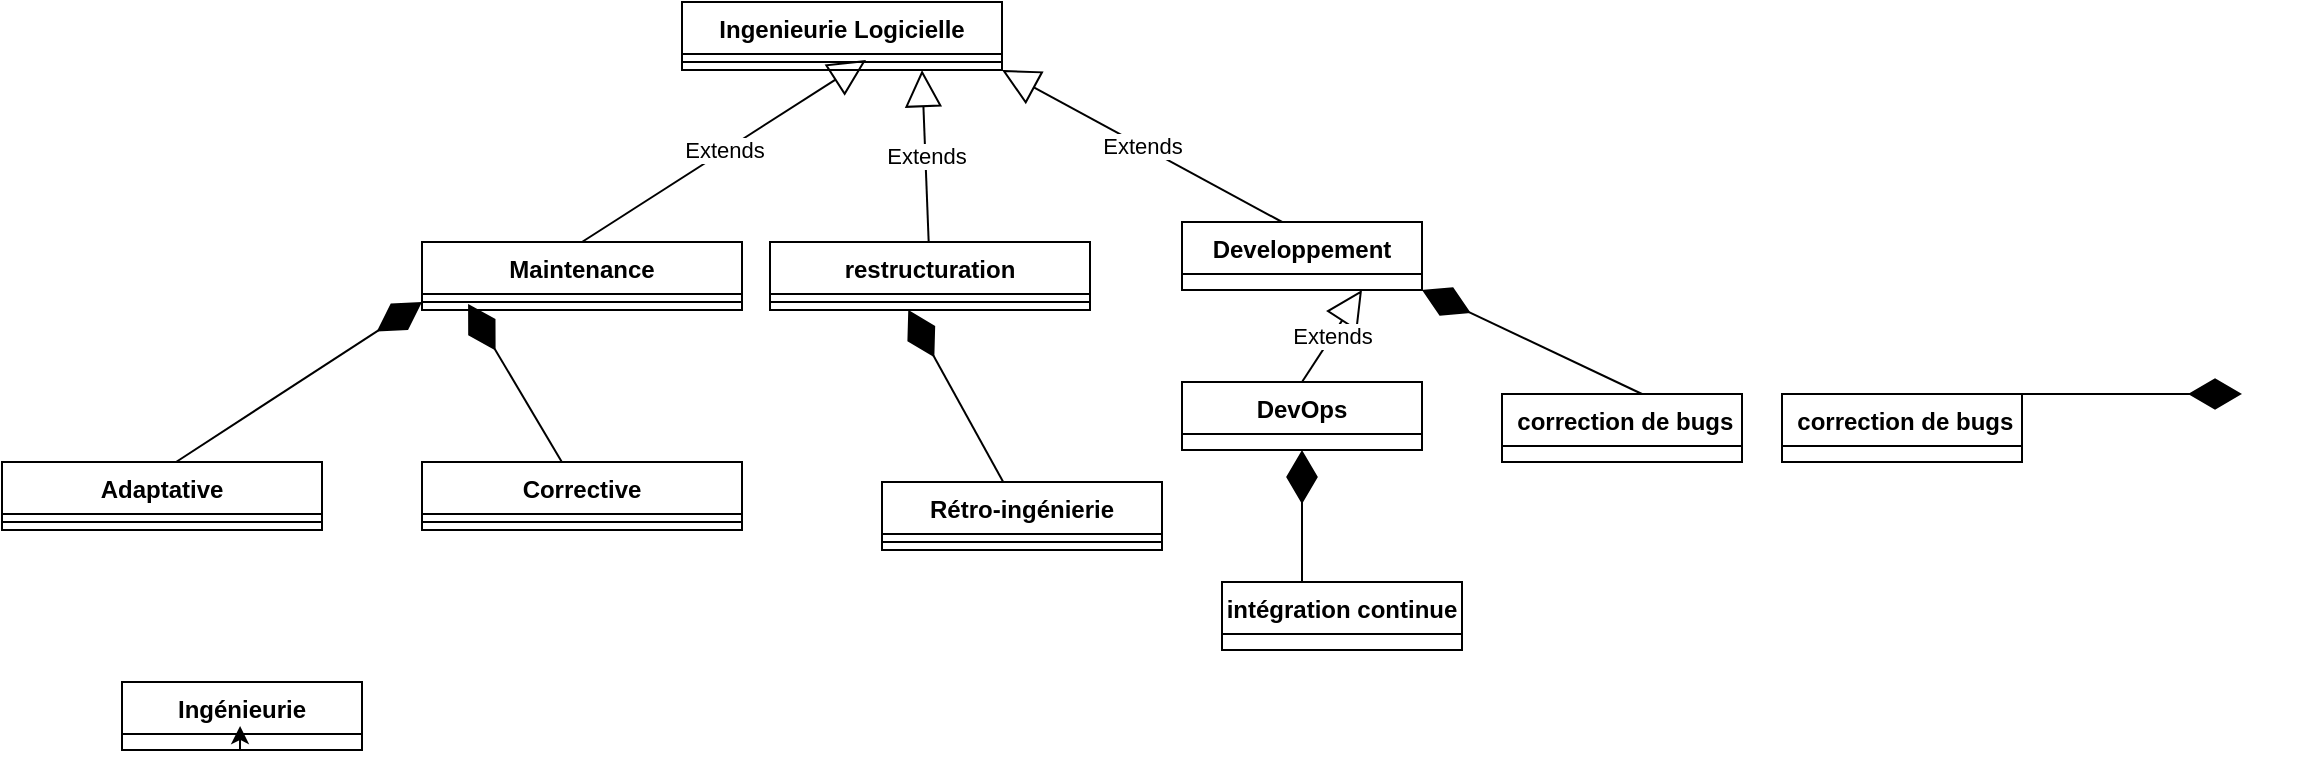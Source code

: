<mxfile version="15.2.5" type="github">
  <diagram id="XG6pwyjif_d58CYrO27e" name="Page-1">
    <mxGraphModel dx="1422" dy="784" grid="1" gridSize="10" guides="1" tooltips="1" connect="1" arrows="1" fold="1" page="1" pageScale="1" pageWidth="827" pageHeight="1169" math="0" shadow="0">
      <root>
        <mxCell id="0" />
        <mxCell id="1" parent="0" />
        <mxCell id="GSTKxr-uU4nIkfFBXmyo-1" value="Ingenieurie Logicielle" style="swimlane;fontStyle=1;align=center;verticalAlign=top;childLayout=stackLayout;horizontal=1;startSize=26;horizontalStack=0;resizeParent=1;resizeParentMax=0;resizeLast=0;collapsible=1;marginBottom=0;" vertex="1" parent="1">
          <mxGeometry x="370" y="60" width="160" height="34" as="geometry" />
        </mxCell>
        <mxCell id="GSTKxr-uU4nIkfFBXmyo-3" value="" style="line;strokeWidth=1;fillColor=none;align=left;verticalAlign=middle;spacingTop=-1;spacingLeft=3;spacingRight=3;rotatable=0;labelPosition=right;points=[];portConstraint=eastwest;" vertex="1" parent="GSTKxr-uU4nIkfFBXmyo-1">
          <mxGeometry y="26" width="160" height="8" as="geometry" />
        </mxCell>
        <mxCell id="GSTKxr-uU4nIkfFBXmyo-5" value="Maintenance" style="swimlane;fontStyle=1;align=center;verticalAlign=top;childLayout=stackLayout;horizontal=1;startSize=26;horizontalStack=0;resizeParent=1;resizeParentMax=0;resizeLast=0;collapsible=1;marginBottom=0;" vertex="1" parent="1">
          <mxGeometry x="240" y="180" width="160" height="34" as="geometry" />
        </mxCell>
        <mxCell id="GSTKxr-uU4nIkfFBXmyo-7" value="" style="line;strokeWidth=1;fillColor=none;align=left;verticalAlign=middle;spacingTop=-1;spacingLeft=3;spacingRight=3;rotatable=0;labelPosition=right;points=[];portConstraint=eastwest;" vertex="1" parent="GSTKxr-uU4nIkfFBXmyo-5">
          <mxGeometry y="26" width="160" height="8" as="geometry" />
        </mxCell>
        <mxCell id="GSTKxr-uU4nIkfFBXmyo-9" value="restructuration" style="swimlane;fontStyle=1;align=center;verticalAlign=top;childLayout=stackLayout;horizontal=1;startSize=26;horizontalStack=0;resizeParent=1;resizeParentMax=0;resizeLast=0;collapsible=1;marginBottom=0;" vertex="1" parent="1">
          <mxGeometry x="414" y="180" width="160" height="34" as="geometry" />
        </mxCell>
        <mxCell id="GSTKxr-uU4nIkfFBXmyo-11" value="" style="line;strokeWidth=1;fillColor=none;align=left;verticalAlign=middle;spacingTop=-1;spacingLeft=3;spacingRight=3;rotatable=0;labelPosition=right;points=[];portConstraint=eastwest;" vertex="1" parent="GSTKxr-uU4nIkfFBXmyo-9">
          <mxGeometry y="26" width="160" height="8" as="geometry" />
        </mxCell>
        <mxCell id="GSTKxr-uU4nIkfFBXmyo-13" value="Adaptative" style="swimlane;fontStyle=1;align=center;verticalAlign=top;childLayout=stackLayout;horizontal=1;startSize=26;horizontalStack=0;resizeParent=1;resizeParentMax=0;resizeLast=0;collapsible=1;marginBottom=0;" vertex="1" parent="1">
          <mxGeometry x="30" y="290" width="160" height="34" as="geometry" />
        </mxCell>
        <mxCell id="GSTKxr-uU4nIkfFBXmyo-15" value="" style="line;strokeWidth=1;fillColor=none;align=left;verticalAlign=middle;spacingTop=-1;spacingLeft=3;spacingRight=3;rotatable=0;labelPosition=right;points=[];portConstraint=eastwest;" vertex="1" parent="GSTKxr-uU4nIkfFBXmyo-13">
          <mxGeometry y="26" width="160" height="8" as="geometry" />
        </mxCell>
        <mxCell id="GSTKxr-uU4nIkfFBXmyo-17" value="Corrective" style="swimlane;fontStyle=1;align=center;verticalAlign=top;childLayout=stackLayout;horizontal=1;startSize=26;horizontalStack=0;resizeParent=1;resizeParentMax=0;resizeLast=0;collapsible=1;marginBottom=0;" vertex="1" parent="1">
          <mxGeometry x="240" y="290" width="160" height="34" as="geometry" />
        </mxCell>
        <mxCell id="GSTKxr-uU4nIkfFBXmyo-18" value="" style="line;strokeWidth=1;fillColor=none;align=left;verticalAlign=middle;spacingTop=-1;spacingLeft=3;spacingRight=3;rotatable=0;labelPosition=right;points=[];portConstraint=eastwest;" vertex="1" parent="GSTKxr-uU4nIkfFBXmyo-17">
          <mxGeometry y="26" width="160" height="8" as="geometry" />
        </mxCell>
        <mxCell id="GSTKxr-uU4nIkfFBXmyo-19" value="Extends" style="endArrow=block;endSize=16;endFill=0;html=1;entryX=0.575;entryY=0.375;entryDx=0;entryDy=0;entryPerimeter=0;exitX=0.5;exitY=0;exitDx=0;exitDy=0;" edge="1" parent="1" source="GSTKxr-uU4nIkfFBXmyo-5" target="GSTKxr-uU4nIkfFBXmyo-3">
          <mxGeometry width="160" relative="1" as="geometry">
            <mxPoint x="330" y="170" as="sourcePoint" />
            <mxPoint x="490" y="170" as="targetPoint" />
          </mxGeometry>
        </mxCell>
        <mxCell id="GSTKxr-uU4nIkfFBXmyo-21" value="Extends" style="endArrow=block;endSize=16;endFill=0;html=1;entryX=0.75;entryY=1;entryDx=0;entryDy=0;" edge="1" parent="1" source="GSTKxr-uU4nIkfFBXmyo-9" target="GSTKxr-uU4nIkfFBXmyo-1">
          <mxGeometry width="160" relative="1" as="geometry">
            <mxPoint x="330" y="190" as="sourcePoint" />
            <mxPoint x="412" y="129" as="targetPoint" />
          </mxGeometry>
        </mxCell>
        <mxCell id="GSTKxr-uU4nIkfFBXmyo-24" value="Rétro-ingénierie" style="swimlane;fontStyle=1;align=center;verticalAlign=top;childLayout=stackLayout;horizontal=1;startSize=26;horizontalStack=0;resizeParent=1;resizeParentMax=0;resizeLast=0;collapsible=1;marginBottom=0;" vertex="1" parent="1">
          <mxGeometry x="470" y="300" width="140" height="34" as="geometry" />
        </mxCell>
        <mxCell id="GSTKxr-uU4nIkfFBXmyo-25" value="" style="line;strokeWidth=1;fillColor=none;align=left;verticalAlign=middle;spacingTop=-1;spacingLeft=3;spacingRight=3;rotatable=0;labelPosition=right;points=[];portConstraint=eastwest;" vertex="1" parent="GSTKxr-uU4nIkfFBXmyo-24">
          <mxGeometry y="26" width="140" height="8" as="geometry" />
        </mxCell>
        <mxCell id="GSTKxr-uU4nIkfFBXmyo-27" value="Ingénieurie" style="swimlane;fontStyle=1;align=center;verticalAlign=top;childLayout=stackLayout;horizontal=1;startSize=26;horizontalStack=0;resizeParent=1;resizeParentMax=0;resizeLast=0;collapsible=1;marginBottom=0;" vertex="1" parent="1">
          <mxGeometry x="90" y="400" width="120" height="34" as="geometry" />
        </mxCell>
        <mxCell id="GSTKxr-uU4nIkfFBXmyo-34" style="edgeStyle=orthogonalEdgeStyle;rounded=0;orthogonalLoop=1;jettySize=auto;html=1;exitX=0.75;exitY=1;exitDx=0;exitDy=0;entryX=0.492;entryY=0.647;entryDx=0;entryDy=0;entryPerimeter=0;" edge="1" parent="1" source="GSTKxr-uU4nIkfFBXmyo-27" target="GSTKxr-uU4nIkfFBXmyo-27">
          <mxGeometry relative="1" as="geometry" />
        </mxCell>
        <mxCell id="GSTKxr-uU4nIkfFBXmyo-36" value="" style="endArrow=diamondThin;endFill=1;endSize=24;html=1;exitX=0.544;exitY=0;exitDx=0;exitDy=0;exitPerimeter=0;" edge="1" parent="1" source="GSTKxr-uU4nIkfFBXmyo-13">
          <mxGeometry width="160" relative="1" as="geometry">
            <mxPoint x="120" y="270" as="sourcePoint" />
            <mxPoint x="240" y="210" as="targetPoint" />
          </mxGeometry>
        </mxCell>
        <mxCell id="GSTKxr-uU4nIkfFBXmyo-37" value="" style="endArrow=diamondThin;endFill=1;endSize=24;html=1;entryX=0.144;entryY=0.625;entryDx=0;entryDy=0;entryPerimeter=0;" edge="1" parent="1" source="GSTKxr-uU4nIkfFBXmyo-17" target="GSTKxr-uU4nIkfFBXmyo-7">
          <mxGeometry width="160" relative="1" as="geometry">
            <mxPoint x="127.04" y="300" as="sourcePoint" />
            <mxPoint x="250" y="220" as="targetPoint" />
          </mxGeometry>
        </mxCell>
        <mxCell id="GSTKxr-uU4nIkfFBXmyo-38" value="Developpement" style="swimlane;fontStyle=1;align=center;verticalAlign=top;childLayout=stackLayout;horizontal=1;startSize=26;horizontalStack=0;resizeParent=1;resizeParentMax=0;resizeLast=0;collapsible=1;marginBottom=0;" vertex="1" parent="1">
          <mxGeometry x="620" y="170" width="120" height="34" as="geometry" />
        </mxCell>
        <mxCell id="GSTKxr-uU4nIkfFBXmyo-39" value="" style="endArrow=diamondThin;endFill=1;endSize=24;html=1;entryX=0.144;entryY=0.625;entryDx=0;entryDy=0;entryPerimeter=0;" edge="1" parent="1" source="GSTKxr-uU4nIkfFBXmyo-24">
          <mxGeometry width="160" relative="1" as="geometry">
            <mxPoint x="530.003" y="293" as="sourcePoint" />
            <mxPoint x="483.13" y="214" as="targetPoint" />
          </mxGeometry>
        </mxCell>
        <mxCell id="GSTKxr-uU4nIkfFBXmyo-42" value=" correction de bugs" style="swimlane;fontStyle=1;align=center;verticalAlign=top;childLayout=stackLayout;horizontal=1;startSize=26;horizontalStack=0;resizeParent=1;resizeParentMax=0;resizeLast=0;collapsible=1;marginBottom=0;" vertex="1" parent="1">
          <mxGeometry x="780" y="256" width="120" height="34" as="geometry" />
        </mxCell>
        <mxCell id="GSTKxr-uU4nIkfFBXmyo-48" value="" style="endArrow=diamondThin;endFill=1;endSize=24;html=1;entryX=1;entryY=1;entryDx=0;entryDy=0;" edge="1" parent="GSTKxr-uU4nIkfFBXmyo-42" target="GSTKxr-uU4nIkfFBXmyo-38">
          <mxGeometry width="160" relative="1" as="geometry">
            <mxPoint x="70" as="sourcePoint" />
            <mxPoint x="230" as="targetPoint" />
          </mxGeometry>
        </mxCell>
        <mxCell id="GSTKxr-uU4nIkfFBXmyo-43" value="intégration continue" style="swimlane;fontStyle=1;align=center;verticalAlign=top;childLayout=stackLayout;horizontal=1;startSize=26;horizontalStack=0;resizeParent=1;resizeParentMax=0;resizeLast=0;collapsible=1;marginBottom=0;" vertex="1" parent="1">
          <mxGeometry x="640" y="350" width="120" height="34" as="geometry" />
        </mxCell>
        <mxCell id="GSTKxr-uU4nIkfFBXmyo-45" value="" style="endArrow=diamondThin;endFill=1;endSize=24;html=1;entryX=0.5;entryY=1;entryDx=0;entryDy=0;" edge="1" parent="GSTKxr-uU4nIkfFBXmyo-43" target="GSTKxr-uU4nIkfFBXmyo-44">
          <mxGeometry width="160" relative="1" as="geometry">
            <mxPoint x="40" as="sourcePoint" />
            <mxPoint x="60" y="-30" as="targetPoint" />
          </mxGeometry>
        </mxCell>
        <mxCell id="GSTKxr-uU4nIkfFBXmyo-44" value="DevOps" style="swimlane;fontStyle=1;align=center;verticalAlign=top;childLayout=stackLayout;horizontal=1;startSize=26;horizontalStack=0;resizeParent=1;resizeParentMax=0;resizeLast=0;collapsible=1;marginBottom=0;" vertex="1" parent="1">
          <mxGeometry x="620" y="250" width="120" height="34" as="geometry" />
        </mxCell>
        <mxCell id="GSTKxr-uU4nIkfFBXmyo-50" value="Extends" style="endArrow=block;endSize=16;endFill=0;html=1;entryX=0.75;entryY=1;entryDx=0;entryDy=0;" edge="1" parent="GSTKxr-uU4nIkfFBXmyo-44" target="GSTKxr-uU4nIkfFBXmyo-38">
          <mxGeometry width="160" relative="1" as="geometry">
            <mxPoint x="60" as="sourcePoint" />
            <mxPoint x="220" as="targetPoint" />
          </mxGeometry>
        </mxCell>
        <mxCell id="GSTKxr-uU4nIkfFBXmyo-46" value="Extends" style="endArrow=block;endSize=16;endFill=0;html=1;entryX=1;entryY=1;entryDx=0;entryDy=0;exitX=0.417;exitY=0;exitDx=0;exitDy=0;exitPerimeter=0;" edge="1" parent="1" source="GSTKxr-uU4nIkfFBXmyo-38" target="GSTKxr-uU4nIkfFBXmyo-1">
          <mxGeometry width="160" relative="1" as="geometry">
            <mxPoint x="690" y="170" as="sourcePoint" />
            <mxPoint x="850" y="170" as="targetPoint" />
          </mxGeometry>
        </mxCell>
        <mxCell id="GSTKxr-uU4nIkfFBXmyo-51" value=" correction de bugs" style="swimlane;fontStyle=1;align=center;verticalAlign=top;childLayout=stackLayout;horizontal=1;startSize=26;horizontalStack=0;resizeParent=1;resizeParentMax=0;resizeLast=0;collapsible=1;marginBottom=0;" vertex="1" parent="1">
          <mxGeometry x="920" y="256" width="120" height="34" as="geometry" />
        </mxCell>
        <mxCell id="GSTKxr-uU4nIkfFBXmyo-52" value="" style="endArrow=diamondThin;endFill=1;endSize=24;html=1;entryX=1;entryY=1;entryDx=0;entryDy=0;" edge="1" parent="GSTKxr-uU4nIkfFBXmyo-51">
          <mxGeometry width="160" relative="1" as="geometry">
            <mxPoint x="70" as="sourcePoint" />
            <mxPoint x="230" as="targetPoint" />
          </mxGeometry>
        </mxCell>
      </root>
    </mxGraphModel>
  </diagram>
</mxfile>
